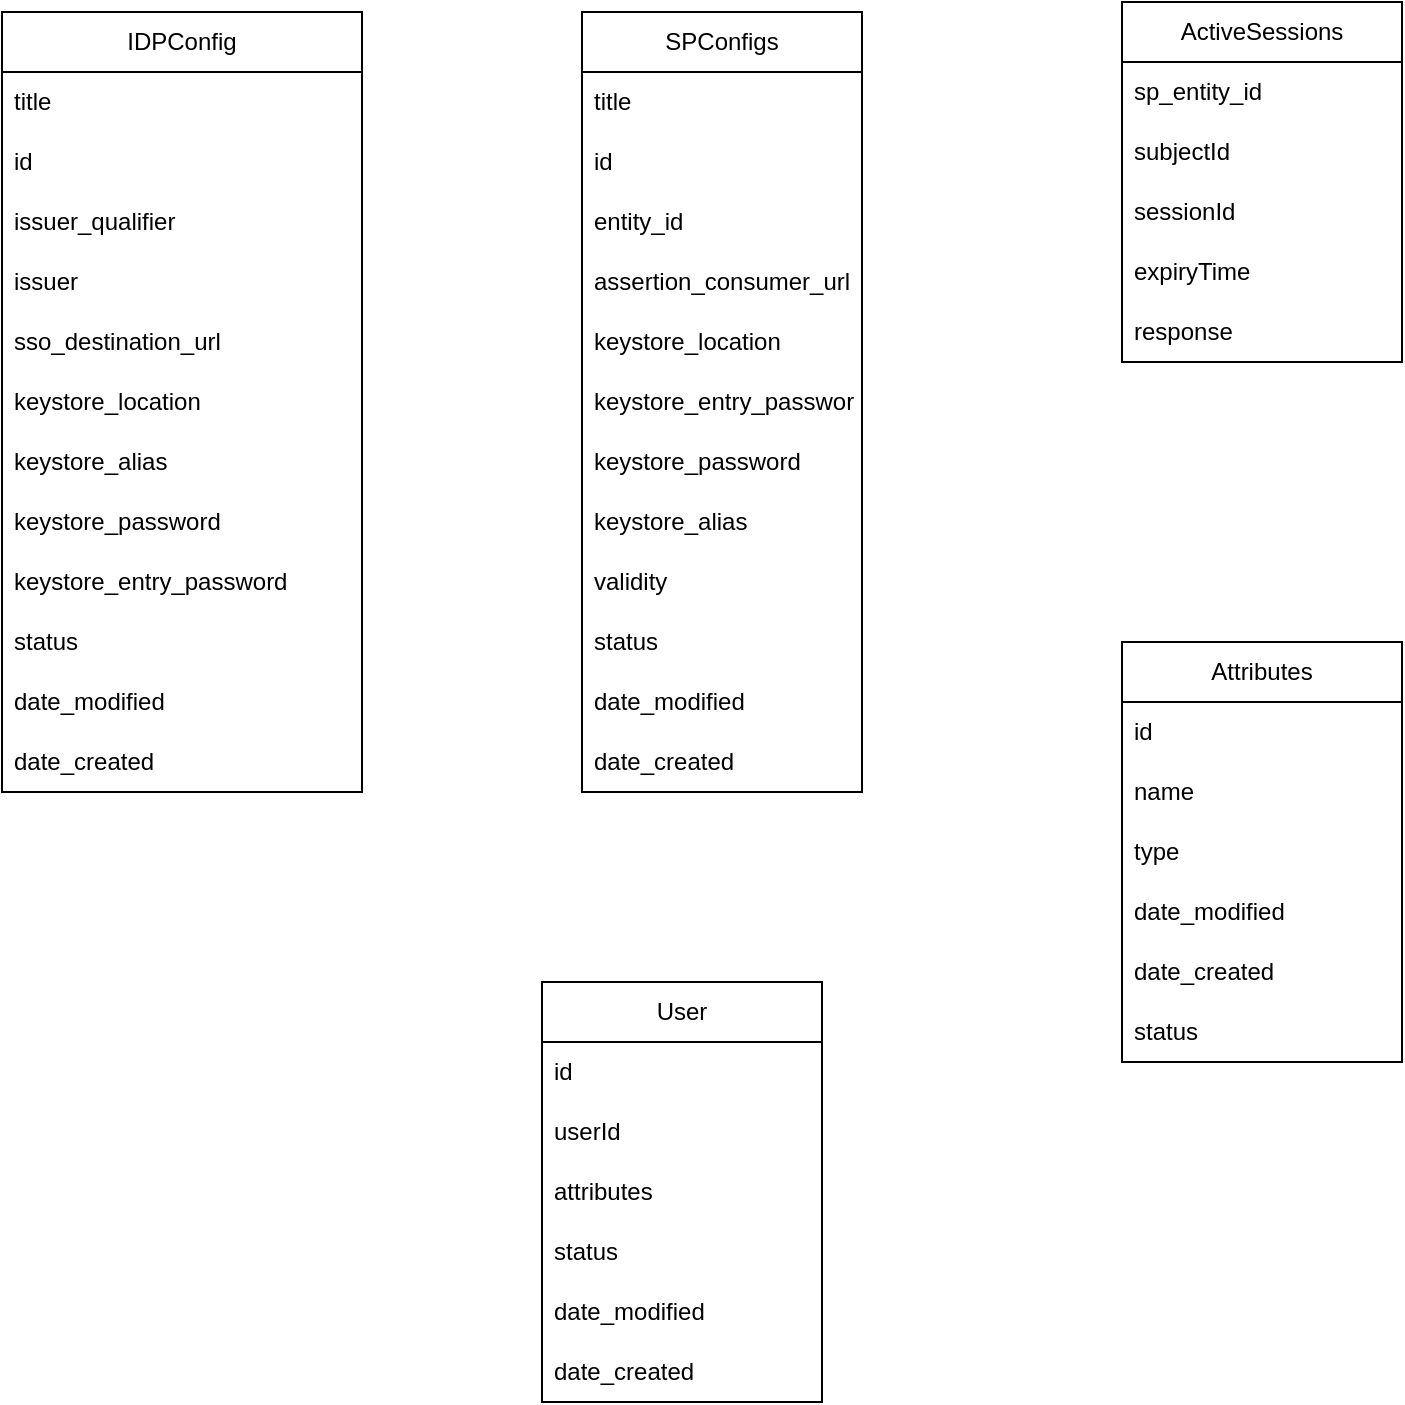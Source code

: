 <mxfile version="24.4.4" type="github">
  <diagram name="Page-1" id="2YBvvXClWsGukQMizWep">
    <mxGraphModel dx="1270" dy="704" grid="1" gridSize="10" guides="1" tooltips="1" connect="1" arrows="1" fold="1" page="1" pageScale="1" pageWidth="850" pageHeight="1100" math="0" shadow="0">
      <root>
        <mxCell id="0" />
        <mxCell id="1" parent="0" />
        <mxCell id="p8NNw1cGVKf0BuAZIXrs-1" value="IDPConfig" style="swimlane;fontStyle=0;childLayout=stackLayout;horizontal=1;startSize=30;horizontalStack=0;resizeParent=1;resizeParentMax=0;resizeLast=0;collapsible=1;marginBottom=0;whiteSpace=wrap;html=1;" vertex="1" parent="1">
          <mxGeometry x="70" y="135" width="180" height="390" as="geometry" />
        </mxCell>
        <mxCell id="p8NNw1cGVKf0BuAZIXrs-16" value="title" style="text;strokeColor=none;fillColor=none;align=left;verticalAlign=middle;spacingLeft=4;spacingRight=4;overflow=hidden;points=[[0,0.5],[1,0.5]];portConstraint=eastwest;rotatable=0;whiteSpace=wrap;html=1;" vertex="1" parent="p8NNw1cGVKf0BuAZIXrs-1">
          <mxGeometry y="30" width="180" height="30" as="geometry" />
        </mxCell>
        <mxCell id="p8NNw1cGVKf0BuAZIXrs-26" value="id" style="text;strokeColor=none;fillColor=none;align=left;verticalAlign=middle;spacingLeft=4;spacingRight=4;overflow=hidden;points=[[0,0.5],[1,0.5]];portConstraint=eastwest;rotatable=0;whiteSpace=wrap;html=1;" vertex="1" parent="p8NNw1cGVKf0BuAZIXrs-1">
          <mxGeometry y="60" width="180" height="30" as="geometry" />
        </mxCell>
        <mxCell id="p8NNw1cGVKf0BuAZIXrs-2" value="issuer_qualifier" style="text;strokeColor=none;fillColor=none;align=left;verticalAlign=middle;spacingLeft=4;spacingRight=4;overflow=hidden;points=[[0,0.5],[1,0.5]];portConstraint=eastwest;rotatable=0;whiteSpace=wrap;html=1;" vertex="1" parent="p8NNw1cGVKf0BuAZIXrs-1">
          <mxGeometry y="90" width="180" height="30" as="geometry" />
        </mxCell>
        <mxCell id="p8NNw1cGVKf0BuAZIXrs-3" value="issuer" style="text;strokeColor=none;fillColor=none;align=left;verticalAlign=middle;spacingLeft=4;spacingRight=4;overflow=hidden;points=[[0,0.5],[1,0.5]];portConstraint=eastwest;rotatable=0;whiteSpace=wrap;html=1;" vertex="1" parent="p8NNw1cGVKf0BuAZIXrs-1">
          <mxGeometry y="120" width="180" height="30" as="geometry" />
        </mxCell>
        <mxCell id="p8NNw1cGVKf0BuAZIXrs-4" value="sso_destination_url" style="text;strokeColor=none;fillColor=none;align=left;verticalAlign=middle;spacingLeft=4;spacingRight=4;overflow=hidden;points=[[0,0.5],[1,0.5]];portConstraint=eastwest;rotatable=0;whiteSpace=wrap;html=1;" vertex="1" parent="p8NNw1cGVKf0BuAZIXrs-1">
          <mxGeometry y="150" width="180" height="30" as="geometry" />
        </mxCell>
        <mxCell id="p8NNw1cGVKf0BuAZIXrs-15" value="keystore_location" style="text;strokeColor=none;fillColor=none;align=left;verticalAlign=middle;spacingLeft=4;spacingRight=4;overflow=hidden;points=[[0,0.5],[1,0.5]];portConstraint=eastwest;rotatable=0;whiteSpace=wrap;html=1;" vertex="1" parent="p8NNw1cGVKf0BuAZIXrs-1">
          <mxGeometry y="180" width="180" height="30" as="geometry" />
        </mxCell>
        <mxCell id="p8NNw1cGVKf0BuAZIXrs-19" value="keystore_alias" style="text;strokeColor=none;fillColor=none;align=left;verticalAlign=middle;spacingLeft=4;spacingRight=4;overflow=hidden;points=[[0,0.5],[1,0.5]];portConstraint=eastwest;rotatable=0;whiteSpace=wrap;html=1;" vertex="1" parent="p8NNw1cGVKf0BuAZIXrs-1">
          <mxGeometry y="210" width="180" height="30" as="geometry" />
        </mxCell>
        <mxCell id="p8NNw1cGVKf0BuAZIXrs-20" value="keystore_password" style="text;strokeColor=none;fillColor=none;align=left;verticalAlign=middle;spacingLeft=4;spacingRight=4;overflow=hidden;points=[[0,0.5],[1,0.5]];portConstraint=eastwest;rotatable=0;whiteSpace=wrap;html=1;" vertex="1" parent="p8NNw1cGVKf0BuAZIXrs-1">
          <mxGeometry y="240" width="180" height="30" as="geometry" />
        </mxCell>
        <mxCell id="p8NNw1cGVKf0BuAZIXrs-21" value="keystore_entry_password" style="text;strokeColor=none;fillColor=none;align=left;verticalAlign=middle;spacingLeft=4;spacingRight=4;overflow=hidden;points=[[0,0.5],[1,0.5]];portConstraint=eastwest;rotatable=0;whiteSpace=wrap;html=1;" vertex="1" parent="p8NNw1cGVKf0BuAZIXrs-1">
          <mxGeometry y="270" width="180" height="30" as="geometry" />
        </mxCell>
        <mxCell id="p8NNw1cGVKf0BuAZIXrs-29" value="status" style="text;strokeColor=none;fillColor=none;align=left;verticalAlign=middle;spacingLeft=4;spacingRight=4;overflow=hidden;points=[[0,0.5],[1,0.5]];portConstraint=eastwest;rotatable=0;whiteSpace=wrap;html=1;" vertex="1" parent="p8NNw1cGVKf0BuAZIXrs-1">
          <mxGeometry y="300" width="180" height="30" as="geometry" />
        </mxCell>
        <mxCell id="p8NNw1cGVKf0BuAZIXrs-31" value="date_modified" style="text;strokeColor=none;fillColor=none;align=left;verticalAlign=middle;spacingLeft=4;spacingRight=4;overflow=hidden;points=[[0,0.5],[1,0.5]];portConstraint=eastwest;rotatable=0;whiteSpace=wrap;html=1;" vertex="1" parent="p8NNw1cGVKf0BuAZIXrs-1">
          <mxGeometry y="330" width="180" height="30" as="geometry" />
        </mxCell>
        <mxCell id="p8NNw1cGVKf0BuAZIXrs-30" value="date_created" style="text;strokeColor=none;fillColor=none;align=left;verticalAlign=middle;spacingLeft=4;spacingRight=4;overflow=hidden;points=[[0,0.5],[1,0.5]];portConstraint=eastwest;rotatable=0;whiteSpace=wrap;html=1;" vertex="1" parent="p8NNw1cGVKf0BuAZIXrs-1">
          <mxGeometry y="360" width="180" height="30" as="geometry" />
        </mxCell>
        <mxCell id="p8NNw1cGVKf0BuAZIXrs-5" value="SPConfigs" style="swimlane;fontStyle=0;childLayout=stackLayout;horizontal=1;startSize=30;horizontalStack=0;resizeParent=1;resizeParentMax=0;resizeLast=0;collapsible=1;marginBottom=0;whiteSpace=wrap;html=1;" vertex="1" parent="1">
          <mxGeometry x="360" y="135" width="140" height="390" as="geometry" />
        </mxCell>
        <mxCell id="p8NNw1cGVKf0BuAZIXrs-27" value="title" style="text;strokeColor=none;fillColor=none;align=left;verticalAlign=middle;spacingLeft=4;spacingRight=4;overflow=hidden;points=[[0,0.5],[1,0.5]];portConstraint=eastwest;rotatable=0;whiteSpace=wrap;html=1;" vertex="1" parent="p8NNw1cGVKf0BuAZIXrs-5">
          <mxGeometry y="30" width="140" height="30" as="geometry" />
        </mxCell>
        <mxCell id="p8NNw1cGVKf0BuAZIXrs-28" value="id" style="text;strokeColor=none;fillColor=none;align=left;verticalAlign=middle;spacingLeft=4;spacingRight=4;overflow=hidden;points=[[0,0.5],[1,0.5]];portConstraint=eastwest;rotatable=0;whiteSpace=wrap;html=1;" vertex="1" parent="p8NNw1cGVKf0BuAZIXrs-5">
          <mxGeometry y="60" width="140" height="30" as="geometry" />
        </mxCell>
        <mxCell id="p8NNw1cGVKf0BuAZIXrs-6" value="entity_id" style="text;strokeColor=none;fillColor=none;align=left;verticalAlign=middle;spacingLeft=4;spacingRight=4;overflow=hidden;points=[[0,0.5],[1,0.5]];portConstraint=eastwest;rotatable=0;whiteSpace=wrap;html=1;" vertex="1" parent="p8NNw1cGVKf0BuAZIXrs-5">
          <mxGeometry y="90" width="140" height="30" as="geometry" />
        </mxCell>
        <mxCell id="p8NNw1cGVKf0BuAZIXrs-7" value="assertion_consumer_url" style="text;strokeColor=none;fillColor=none;align=left;verticalAlign=middle;spacingLeft=4;spacingRight=4;overflow=hidden;points=[[0,0.5],[1,0.5]];portConstraint=eastwest;rotatable=0;whiteSpace=wrap;html=1;" vertex="1" parent="p8NNw1cGVKf0BuAZIXrs-5">
          <mxGeometry y="120" width="140" height="30" as="geometry" />
        </mxCell>
        <mxCell id="p8NNw1cGVKf0BuAZIXrs-22" value="keystore_location" style="text;strokeColor=none;fillColor=none;align=left;verticalAlign=middle;spacingLeft=4;spacingRight=4;overflow=hidden;points=[[0,0.5],[1,0.5]];portConstraint=eastwest;rotatable=0;whiteSpace=wrap;html=1;" vertex="1" parent="p8NNw1cGVKf0BuAZIXrs-5">
          <mxGeometry y="150" width="140" height="30" as="geometry" />
        </mxCell>
        <mxCell id="p8NNw1cGVKf0BuAZIXrs-25" value="keystore_entry_password" style="text;strokeColor=none;fillColor=none;align=left;verticalAlign=middle;spacingLeft=4;spacingRight=4;overflow=hidden;points=[[0,0.5],[1,0.5]];portConstraint=eastwest;rotatable=0;whiteSpace=wrap;html=1;" vertex="1" parent="p8NNw1cGVKf0BuAZIXrs-5">
          <mxGeometry y="180" width="140" height="30" as="geometry" />
        </mxCell>
        <mxCell id="p8NNw1cGVKf0BuAZIXrs-24" value="keystore_password" style="text;strokeColor=none;fillColor=none;align=left;verticalAlign=middle;spacingLeft=4;spacingRight=4;overflow=hidden;points=[[0,0.5],[1,0.5]];portConstraint=eastwest;rotatable=0;whiteSpace=wrap;html=1;" vertex="1" parent="p8NNw1cGVKf0BuAZIXrs-5">
          <mxGeometry y="210" width="140" height="30" as="geometry" />
        </mxCell>
        <mxCell id="p8NNw1cGVKf0BuAZIXrs-23" value="keystore_alias" style="text;strokeColor=none;fillColor=none;align=left;verticalAlign=middle;spacingLeft=4;spacingRight=4;overflow=hidden;points=[[0,0.5],[1,0.5]];portConstraint=eastwest;rotatable=0;whiteSpace=wrap;html=1;" vertex="1" parent="p8NNw1cGVKf0BuAZIXrs-5">
          <mxGeometry y="240" width="140" height="30" as="geometry" />
        </mxCell>
        <mxCell id="p8NNw1cGVKf0BuAZIXrs-56" value="validity" style="text;strokeColor=none;fillColor=none;align=left;verticalAlign=middle;spacingLeft=4;spacingRight=4;overflow=hidden;points=[[0,0.5],[1,0.5]];portConstraint=eastwest;rotatable=0;whiteSpace=wrap;html=1;" vertex="1" parent="p8NNw1cGVKf0BuAZIXrs-5">
          <mxGeometry y="270" width="140" height="30" as="geometry" />
        </mxCell>
        <mxCell id="p8NNw1cGVKf0BuAZIXrs-32" value="status" style="text;strokeColor=none;fillColor=none;align=left;verticalAlign=middle;spacingLeft=4;spacingRight=4;overflow=hidden;points=[[0,0.5],[1,0.5]];portConstraint=eastwest;rotatable=0;whiteSpace=wrap;html=1;" vertex="1" parent="p8NNw1cGVKf0BuAZIXrs-5">
          <mxGeometry y="300" width="140" height="30" as="geometry" />
        </mxCell>
        <mxCell id="p8NNw1cGVKf0BuAZIXrs-34" value="date_modified" style="text;strokeColor=none;fillColor=none;align=left;verticalAlign=middle;spacingLeft=4;spacingRight=4;overflow=hidden;points=[[0,0.5],[1,0.5]];portConstraint=eastwest;rotatable=0;whiteSpace=wrap;html=1;" vertex="1" parent="p8NNw1cGVKf0BuAZIXrs-5">
          <mxGeometry y="330" width="140" height="30" as="geometry" />
        </mxCell>
        <mxCell id="p8NNw1cGVKf0BuAZIXrs-33" value="date_created" style="text;strokeColor=none;fillColor=none;align=left;verticalAlign=middle;spacingLeft=4;spacingRight=4;overflow=hidden;points=[[0,0.5],[1,0.5]];portConstraint=eastwest;rotatable=0;whiteSpace=wrap;html=1;" vertex="1" parent="p8NNw1cGVKf0BuAZIXrs-5">
          <mxGeometry y="360" width="140" height="30" as="geometry" />
        </mxCell>
        <mxCell id="p8NNw1cGVKf0BuAZIXrs-9" value="ActiveSessions" style="swimlane;fontStyle=0;childLayout=stackLayout;horizontal=1;startSize=30;horizontalStack=0;resizeParent=1;resizeParentMax=0;resizeLast=0;collapsible=1;marginBottom=0;whiteSpace=wrap;html=1;" vertex="1" parent="1">
          <mxGeometry x="630" y="130" width="140" height="180" as="geometry" />
        </mxCell>
        <mxCell id="p8NNw1cGVKf0BuAZIXrs-57" value="sp_entity_id" style="text;strokeColor=none;fillColor=none;align=left;verticalAlign=middle;spacingLeft=4;spacingRight=4;overflow=hidden;points=[[0,0.5],[1,0.5]];portConstraint=eastwest;rotatable=0;whiteSpace=wrap;html=1;" vertex="1" parent="p8NNw1cGVKf0BuAZIXrs-9">
          <mxGeometry y="30" width="140" height="30" as="geometry" />
        </mxCell>
        <mxCell id="p8NNw1cGVKf0BuAZIXrs-10" value="subjectId" style="text;strokeColor=none;fillColor=none;align=left;verticalAlign=middle;spacingLeft=4;spacingRight=4;overflow=hidden;points=[[0,0.5],[1,0.5]];portConstraint=eastwest;rotatable=0;whiteSpace=wrap;html=1;" vertex="1" parent="p8NNw1cGVKf0BuAZIXrs-9">
          <mxGeometry y="60" width="140" height="30" as="geometry" />
        </mxCell>
        <mxCell id="p8NNw1cGVKf0BuAZIXrs-11" value="sessionId" style="text;strokeColor=none;fillColor=none;align=left;verticalAlign=middle;spacingLeft=4;spacingRight=4;overflow=hidden;points=[[0,0.5],[1,0.5]];portConstraint=eastwest;rotatable=0;whiteSpace=wrap;html=1;" vertex="1" parent="p8NNw1cGVKf0BuAZIXrs-9">
          <mxGeometry y="90" width="140" height="30" as="geometry" />
        </mxCell>
        <mxCell id="p8NNw1cGVKf0BuAZIXrs-55" value="expiryTime" style="text;strokeColor=none;fillColor=none;align=left;verticalAlign=middle;spacingLeft=4;spacingRight=4;overflow=hidden;points=[[0,0.5],[1,0.5]];portConstraint=eastwest;rotatable=0;whiteSpace=wrap;html=1;" vertex="1" parent="p8NNw1cGVKf0BuAZIXrs-9">
          <mxGeometry y="120" width="140" height="30" as="geometry" />
        </mxCell>
        <mxCell id="p8NNw1cGVKf0BuAZIXrs-12" value="response" style="text;strokeColor=none;fillColor=none;align=left;verticalAlign=middle;spacingLeft=4;spacingRight=4;overflow=hidden;points=[[0,0.5],[1,0.5]];portConstraint=eastwest;rotatable=0;whiteSpace=wrap;html=1;" vertex="1" parent="p8NNw1cGVKf0BuAZIXrs-9">
          <mxGeometry y="150" width="140" height="30" as="geometry" />
        </mxCell>
        <mxCell id="p8NNw1cGVKf0BuAZIXrs-39" value="User" style="swimlane;fontStyle=0;childLayout=stackLayout;horizontal=1;startSize=30;horizontalStack=0;resizeParent=1;resizeParentMax=0;resizeLast=0;collapsible=1;marginBottom=0;whiteSpace=wrap;html=1;" vertex="1" parent="1">
          <mxGeometry x="340" y="620" width="140" height="210" as="geometry" />
        </mxCell>
        <mxCell id="p8NNw1cGVKf0BuAZIXrs-53" value="id" style="text;strokeColor=none;fillColor=none;align=left;verticalAlign=middle;spacingLeft=4;spacingRight=4;overflow=hidden;points=[[0,0.5],[1,0.5]];portConstraint=eastwest;rotatable=0;whiteSpace=wrap;html=1;" vertex="1" parent="p8NNw1cGVKf0BuAZIXrs-39">
          <mxGeometry y="30" width="140" height="30" as="geometry" />
        </mxCell>
        <mxCell id="p8NNw1cGVKf0BuAZIXrs-40" value="userId" style="text;strokeColor=none;fillColor=none;align=left;verticalAlign=middle;spacingLeft=4;spacingRight=4;overflow=hidden;points=[[0,0.5],[1,0.5]];portConstraint=eastwest;rotatable=0;whiteSpace=wrap;html=1;" vertex="1" parent="p8NNw1cGVKf0BuAZIXrs-39">
          <mxGeometry y="60" width="140" height="30" as="geometry" />
        </mxCell>
        <mxCell id="p8NNw1cGVKf0BuAZIXrs-41" value="attributes" style="text;strokeColor=none;fillColor=none;align=left;verticalAlign=middle;spacingLeft=4;spacingRight=4;overflow=hidden;points=[[0,0.5],[1,0.5]];portConstraint=eastwest;rotatable=0;whiteSpace=wrap;html=1;" vertex="1" parent="p8NNw1cGVKf0BuAZIXrs-39">
          <mxGeometry y="90" width="140" height="30" as="geometry" />
        </mxCell>
        <mxCell id="p8NNw1cGVKf0BuAZIXrs-50" value="status" style="text;strokeColor=none;fillColor=none;align=left;verticalAlign=middle;spacingLeft=4;spacingRight=4;overflow=hidden;points=[[0,0.5],[1,0.5]];portConstraint=eastwest;rotatable=0;whiteSpace=wrap;html=1;" vertex="1" parent="p8NNw1cGVKf0BuAZIXrs-39">
          <mxGeometry y="120" width="140" height="30" as="geometry" />
        </mxCell>
        <mxCell id="p8NNw1cGVKf0BuAZIXrs-52" value="date_modified" style="text;strokeColor=none;fillColor=none;align=left;verticalAlign=middle;spacingLeft=4;spacingRight=4;overflow=hidden;points=[[0,0.5],[1,0.5]];portConstraint=eastwest;rotatable=0;whiteSpace=wrap;html=1;" vertex="1" parent="p8NNw1cGVKf0BuAZIXrs-39">
          <mxGeometry y="150" width="140" height="30" as="geometry" />
        </mxCell>
        <mxCell id="p8NNw1cGVKf0BuAZIXrs-51" value="date_created" style="text;strokeColor=none;fillColor=none;align=left;verticalAlign=middle;spacingLeft=4;spacingRight=4;overflow=hidden;points=[[0,0.5],[1,0.5]];portConstraint=eastwest;rotatable=0;whiteSpace=wrap;html=1;" vertex="1" parent="p8NNw1cGVKf0BuAZIXrs-39">
          <mxGeometry y="180" width="140" height="30" as="geometry" />
        </mxCell>
        <mxCell id="p8NNw1cGVKf0BuAZIXrs-43" value="Attributes" style="swimlane;fontStyle=0;childLayout=stackLayout;horizontal=1;startSize=30;horizontalStack=0;resizeParent=1;resizeParentMax=0;resizeLast=0;collapsible=1;marginBottom=0;whiteSpace=wrap;html=1;" vertex="1" parent="1">
          <mxGeometry x="630" y="450" width="140" height="210" as="geometry" />
        </mxCell>
        <mxCell id="p8NNw1cGVKf0BuAZIXrs-44" value="id" style="text;strokeColor=none;fillColor=none;align=left;verticalAlign=middle;spacingLeft=4;spacingRight=4;overflow=hidden;points=[[0,0.5],[1,0.5]];portConstraint=eastwest;rotatable=0;whiteSpace=wrap;html=1;" vertex="1" parent="p8NNw1cGVKf0BuAZIXrs-43">
          <mxGeometry y="30" width="140" height="30" as="geometry" />
        </mxCell>
        <mxCell id="p8NNw1cGVKf0BuAZIXrs-45" value="name" style="text;strokeColor=none;fillColor=none;align=left;verticalAlign=middle;spacingLeft=4;spacingRight=4;overflow=hidden;points=[[0,0.5],[1,0.5]];portConstraint=eastwest;rotatable=0;whiteSpace=wrap;html=1;" vertex="1" parent="p8NNw1cGVKf0BuAZIXrs-43">
          <mxGeometry y="60" width="140" height="30" as="geometry" />
        </mxCell>
        <mxCell id="p8NNw1cGVKf0BuAZIXrs-54" value="type" style="text;strokeColor=none;fillColor=none;align=left;verticalAlign=middle;spacingLeft=4;spacingRight=4;overflow=hidden;points=[[0,0.5],[1,0.5]];portConstraint=eastwest;rotatable=0;whiteSpace=wrap;html=1;" vertex="1" parent="p8NNw1cGVKf0BuAZIXrs-43">
          <mxGeometry y="90" width="140" height="30" as="geometry" />
        </mxCell>
        <mxCell id="p8NNw1cGVKf0BuAZIXrs-49" value="date_modified" style="text;strokeColor=none;fillColor=none;align=left;verticalAlign=middle;spacingLeft=4;spacingRight=4;overflow=hidden;points=[[0,0.5],[1,0.5]];portConstraint=eastwest;rotatable=0;whiteSpace=wrap;html=1;" vertex="1" parent="p8NNw1cGVKf0BuAZIXrs-43">
          <mxGeometry y="120" width="140" height="30" as="geometry" />
        </mxCell>
        <mxCell id="p8NNw1cGVKf0BuAZIXrs-48" value="date_created" style="text;strokeColor=none;fillColor=none;align=left;verticalAlign=middle;spacingLeft=4;spacingRight=4;overflow=hidden;points=[[0,0.5],[1,0.5]];portConstraint=eastwest;rotatable=0;whiteSpace=wrap;html=1;" vertex="1" parent="p8NNw1cGVKf0BuAZIXrs-43">
          <mxGeometry y="150" width="140" height="30" as="geometry" />
        </mxCell>
        <mxCell id="p8NNw1cGVKf0BuAZIXrs-47" value="status" style="text;strokeColor=none;fillColor=none;align=left;verticalAlign=middle;spacingLeft=4;spacingRight=4;overflow=hidden;points=[[0,0.5],[1,0.5]];portConstraint=eastwest;rotatable=0;whiteSpace=wrap;html=1;" vertex="1" parent="p8NNw1cGVKf0BuAZIXrs-43">
          <mxGeometry y="180" width="140" height="30" as="geometry" />
        </mxCell>
      </root>
    </mxGraphModel>
  </diagram>
</mxfile>
